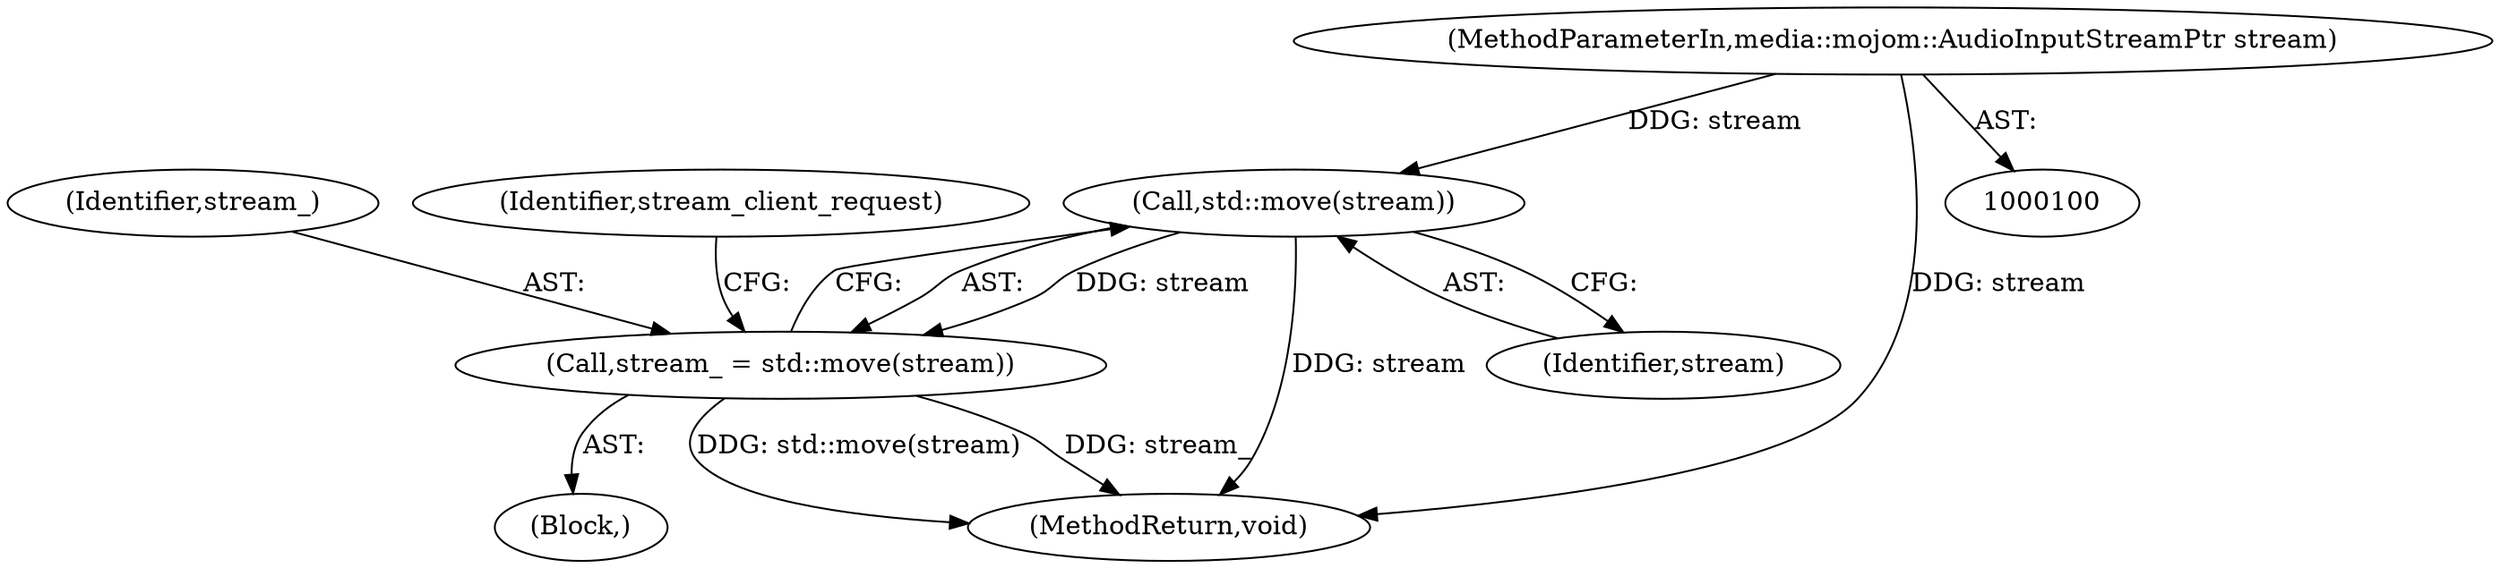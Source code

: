 digraph "0_Chrome_673ce95d481ea9368c4d4d43ac756ba1d6d9e608_12@API" {
"1000123" [label="(Call,std::move(stream))"];
"1000101" [label="(MethodParameterIn,media::mojom::AudioInputStreamPtr stream)"];
"1000121" [label="(Call,stream_ = std::move(stream))"];
"1000122" [label="(Identifier,stream_)"];
"1000106" [label="(Block,)"];
"1000164" [label="(MethodReturn,void)"];
"1000121" [label="(Call,stream_ = std::move(stream))"];
"1000127" [label="(Identifier,stream_client_request)"];
"1000101" [label="(MethodParameterIn,media::mojom::AudioInputStreamPtr stream)"];
"1000123" [label="(Call,std::move(stream))"];
"1000124" [label="(Identifier,stream)"];
"1000123" -> "1000121"  [label="AST: "];
"1000123" -> "1000124"  [label="CFG: "];
"1000124" -> "1000123"  [label="AST: "];
"1000121" -> "1000123"  [label="CFG: "];
"1000123" -> "1000164"  [label="DDG: stream"];
"1000123" -> "1000121"  [label="DDG: stream"];
"1000101" -> "1000123"  [label="DDG: stream"];
"1000101" -> "1000100"  [label="AST: "];
"1000101" -> "1000164"  [label="DDG: stream"];
"1000121" -> "1000106"  [label="AST: "];
"1000122" -> "1000121"  [label="AST: "];
"1000127" -> "1000121"  [label="CFG: "];
"1000121" -> "1000164"  [label="DDG: std::move(stream)"];
"1000121" -> "1000164"  [label="DDG: stream_"];
}
